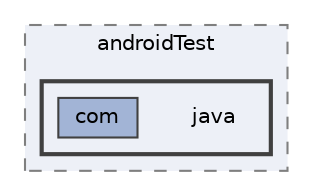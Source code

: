 digraph "external/spine-runtimes/spine-android/spine-android/src/androidTest/java"
{
 // LATEX_PDF_SIZE
  bgcolor="transparent";
  edge [fontname=Helvetica,fontsize=10,labelfontname=Helvetica,labelfontsize=10];
  node [fontname=Helvetica,fontsize=10,shape=box,height=0.2,width=0.4];
  compound=true
  subgraph clusterdir_454f2b04acd7d05c3d28680dd47d5c23 {
    graph [ bgcolor="#edf0f7", pencolor="grey50", label="androidTest", fontname=Helvetica,fontsize=10 style="filled,dashed", URL="dir_454f2b04acd7d05c3d28680dd47d5c23.html",tooltip=""]
  subgraph clusterdir_9f9d8e4a1d25327a6c17ce6e2861d5db {
    graph [ bgcolor="#edf0f7", pencolor="grey25", label="", fontname=Helvetica,fontsize=10 style="filled,bold", URL="dir_9f9d8e4a1d25327a6c17ce6e2861d5db.html",tooltip=""]
    dir_9f9d8e4a1d25327a6c17ce6e2861d5db [shape=plaintext, label="java"];
  dir_af6ace16732be96a37d7248eab856389 [label="com", fillcolor="#a2b4d6", color="grey25", style="filled", URL="dir_af6ace16732be96a37d7248eab856389.html",tooltip=""];
  }
  }
}
